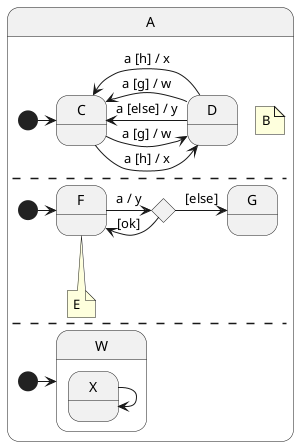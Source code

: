 @startuml
    state A {
        note "B" as B
        [*] -> C
        state C
        state D
        C -> D: a [g] / w
        C -> D: a [h] / x
        D -> C : a [g] / w
        D -> C : a [h] / x
        D -> C : a [else] / y
        --
        note "E" as E
        [*] -> F
        state F
        state G
        state H <<choice>>
        F -> H: a / y
        H -> F: [ok] 
        H -> G: [else]
        F --> E : XYZ
        --
        [*] -> W
        state W {
            state X
            X -> X
        }
    }
    state A
@enduml
